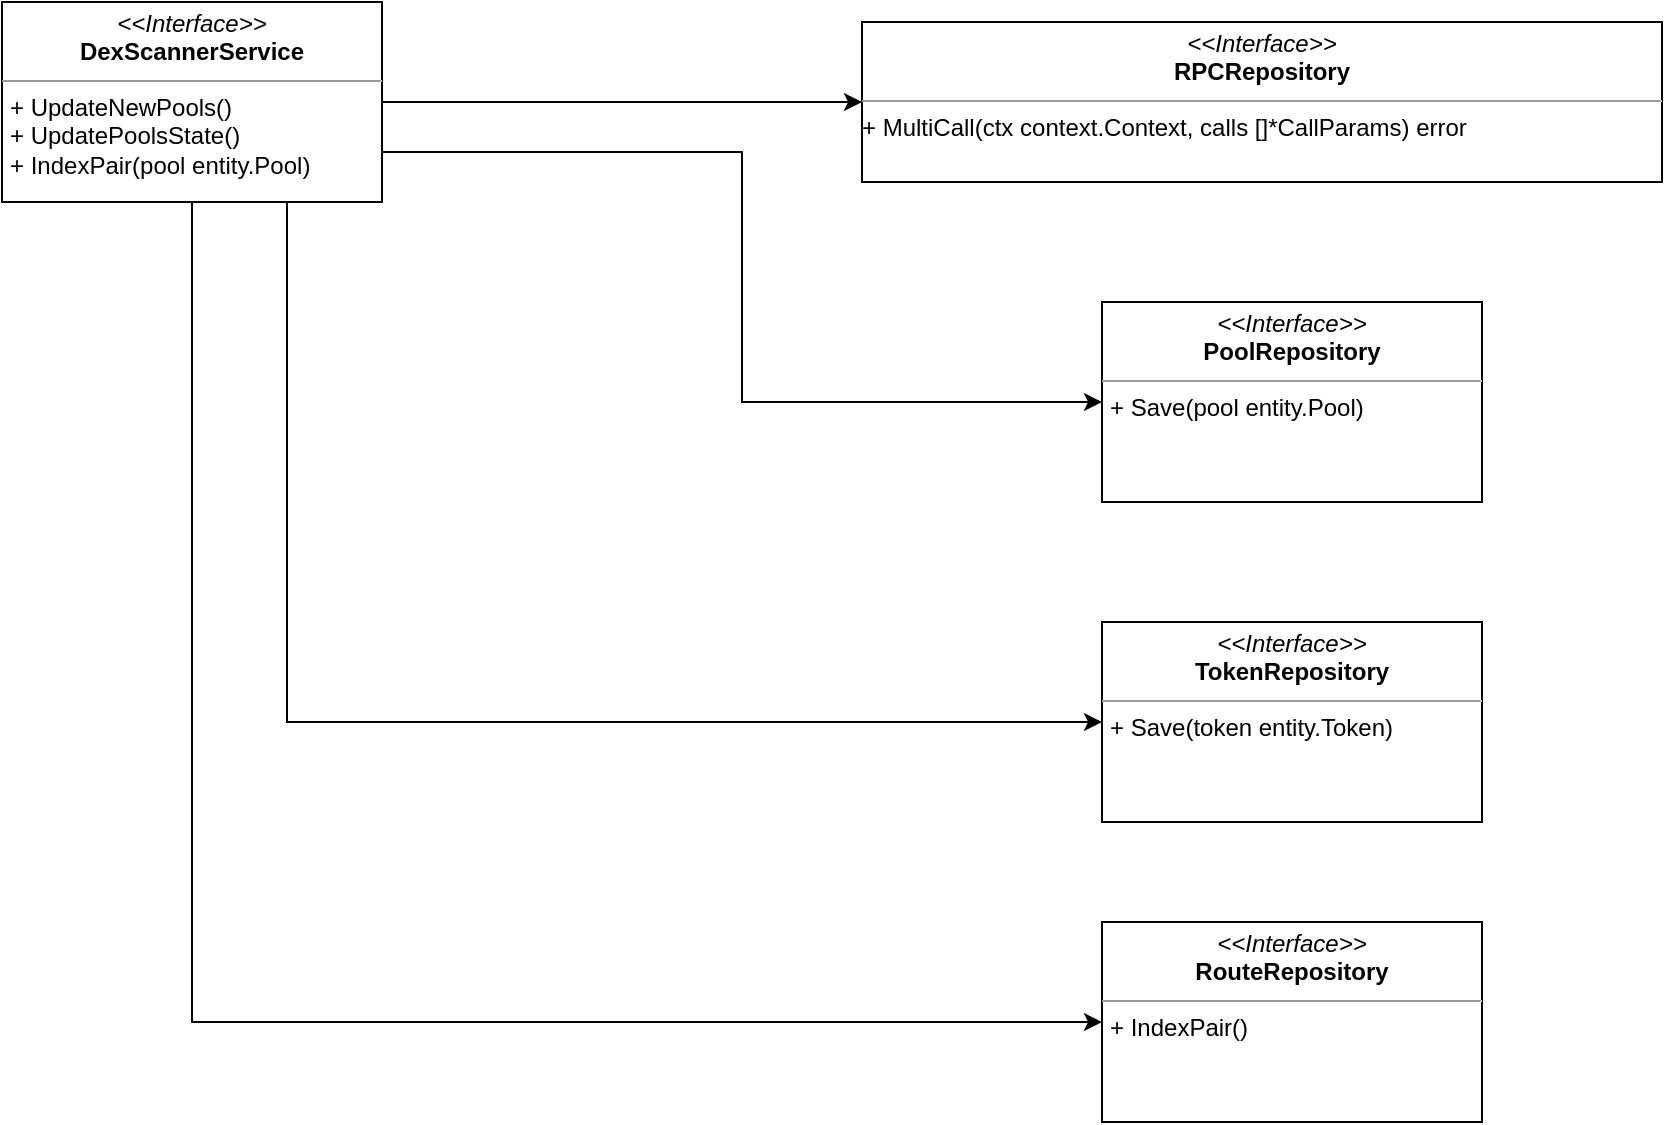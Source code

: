 <mxfile version="20.0.4" type="github">
  <diagram id="Tq8Syvo9XA1mMNP0KDbO" name="Page-1">
    <mxGraphModel dx="1298" dy="728" grid="1" gridSize="10" guides="1" tooltips="1" connect="1" arrows="1" fold="1" page="1" pageScale="1" pageWidth="850" pageHeight="1100" math="0" shadow="0">
      <root>
        <mxCell id="0" />
        <mxCell id="1" parent="0" />
        <mxCell id="enbTn70PeS_lHZqbaKWU-6" style="edgeStyle=orthogonalEdgeStyle;rounded=0;orthogonalLoop=1;jettySize=auto;html=1;entryX=0;entryY=0.5;entryDx=0;entryDy=0;" edge="1" parent="1" source="enbTn70PeS_lHZqbaKWU-1" target="enbTn70PeS_lHZqbaKWU-2">
          <mxGeometry relative="1" as="geometry" />
        </mxCell>
        <mxCell id="enbTn70PeS_lHZqbaKWU-7" style="edgeStyle=orthogonalEdgeStyle;rounded=0;orthogonalLoop=1;jettySize=auto;html=1;exitX=1;exitY=0.75;exitDx=0;exitDy=0;entryX=0;entryY=0.5;entryDx=0;entryDy=0;" edge="1" parent="1" source="enbTn70PeS_lHZqbaKWU-1" target="enbTn70PeS_lHZqbaKWU-3">
          <mxGeometry relative="1" as="geometry" />
        </mxCell>
        <mxCell id="enbTn70PeS_lHZqbaKWU-8" style="edgeStyle=orthogonalEdgeStyle;rounded=0;orthogonalLoop=1;jettySize=auto;html=1;exitX=0.75;exitY=1;exitDx=0;exitDy=0;entryX=0;entryY=0.5;entryDx=0;entryDy=0;" edge="1" parent="1" source="enbTn70PeS_lHZqbaKWU-1" target="enbTn70PeS_lHZqbaKWU-4">
          <mxGeometry relative="1" as="geometry" />
        </mxCell>
        <mxCell id="enbTn70PeS_lHZqbaKWU-9" style="edgeStyle=orthogonalEdgeStyle;rounded=0;orthogonalLoop=1;jettySize=auto;html=1;exitX=0.5;exitY=1;exitDx=0;exitDy=0;entryX=0;entryY=0.5;entryDx=0;entryDy=0;" edge="1" parent="1" source="enbTn70PeS_lHZqbaKWU-1" target="enbTn70PeS_lHZqbaKWU-5">
          <mxGeometry relative="1" as="geometry" />
        </mxCell>
        <mxCell id="enbTn70PeS_lHZqbaKWU-1" value="&lt;p style=&quot;margin:0px;margin-top:4px;text-align:center;&quot;&gt;&lt;i&gt;&amp;lt;&amp;lt;Interface&amp;gt;&amp;gt;&lt;/i&gt;&lt;br&gt;&lt;b&gt;DexScannerService&lt;/b&gt;&lt;/p&gt;&lt;hr size=&quot;1&quot;&gt;&lt;p style=&quot;margin:0px;margin-left:4px;&quot;&gt;+ UpdateNewPools()&lt;br&gt;+ UpdatePoolsState()&lt;br&gt;+ IndexPair(pool entity.Pool)&lt;/p&gt;" style="verticalAlign=top;align=left;overflow=fill;fontSize=12;fontFamily=Helvetica;html=1;" vertex="1" parent="1">
          <mxGeometry x="130" y="170" width="190" height="100" as="geometry" />
        </mxCell>
        <mxCell id="enbTn70PeS_lHZqbaKWU-2" value="&lt;p style=&quot;margin:0px;margin-top:4px;text-align:center;&quot;&gt;&lt;i&gt;&amp;lt;&amp;lt;Interface&amp;gt;&amp;gt;&lt;/i&gt;&lt;br&gt;&lt;b&gt;RPCRepository&lt;/b&gt;&lt;/p&gt;&lt;hr size=&quot;1&quot;&gt;&lt;p style=&quot;margin:0px;margin-left:4px;&quot;&gt;&lt;/p&gt;+ MultiCall(ctx context.Context, calls []*CallParams) error" style="verticalAlign=top;align=left;overflow=fill;fontSize=12;fontFamily=Helvetica;html=1;" vertex="1" parent="1">
          <mxGeometry x="560" y="180" width="400" height="80" as="geometry" />
        </mxCell>
        <mxCell id="enbTn70PeS_lHZqbaKWU-3" value="&lt;p style=&quot;margin:0px;margin-top:4px;text-align:center;&quot;&gt;&lt;i&gt;&amp;lt;&amp;lt;Interface&amp;gt;&amp;gt;&lt;/i&gt;&lt;br&gt;&lt;b&gt;PoolRepository&lt;/b&gt;&lt;/p&gt;&lt;hr size=&quot;1&quot;&gt;&lt;p style=&quot;margin:0px;margin-left:4px;&quot;&gt;+ Save(pool entity.Pool)&lt;/p&gt;" style="verticalAlign=top;align=left;overflow=fill;fontSize=12;fontFamily=Helvetica;html=1;" vertex="1" parent="1">
          <mxGeometry x="680" y="320" width="190" height="100" as="geometry" />
        </mxCell>
        <mxCell id="enbTn70PeS_lHZqbaKWU-4" value="&lt;p style=&quot;margin:0px;margin-top:4px;text-align:center;&quot;&gt;&lt;i&gt;&amp;lt;&amp;lt;Interface&amp;gt;&amp;gt;&lt;/i&gt;&lt;br&gt;&lt;b&gt;TokenRepository&lt;/b&gt;&lt;/p&gt;&lt;hr size=&quot;1&quot;&gt;&lt;p style=&quot;margin:0px;margin-left:4px;&quot;&gt;+ Save(token entity.Token)&lt;/p&gt;" style="verticalAlign=top;align=left;overflow=fill;fontSize=12;fontFamily=Helvetica;html=1;" vertex="1" parent="1">
          <mxGeometry x="680" y="480" width="190" height="100" as="geometry" />
        </mxCell>
        <mxCell id="enbTn70PeS_lHZqbaKWU-5" value="&lt;p style=&quot;margin:0px;margin-top:4px;text-align:center;&quot;&gt;&lt;i&gt;&amp;lt;&amp;lt;Interface&amp;gt;&amp;gt;&lt;/i&gt;&lt;br&gt;&lt;b&gt;RouteRepository&lt;/b&gt;&lt;/p&gt;&lt;hr size=&quot;1&quot;&gt;&lt;p style=&quot;margin:0px;margin-left:4px;&quot;&gt;+ IndexPair()&lt;/p&gt;" style="verticalAlign=top;align=left;overflow=fill;fontSize=12;fontFamily=Helvetica;html=1;" vertex="1" parent="1">
          <mxGeometry x="680" y="630" width="190" height="100" as="geometry" />
        </mxCell>
      </root>
    </mxGraphModel>
  </diagram>
</mxfile>
